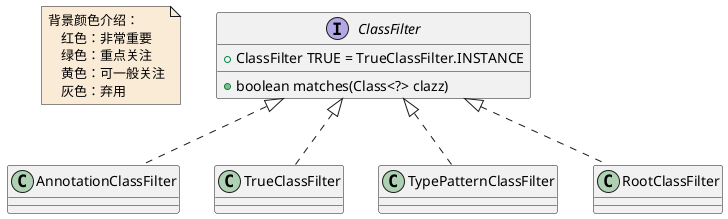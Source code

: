@startuml

note  as N1 #FAEBD7
    背景颜色介绍：
        红色：非常重要
        绿色：重点关注
        黄色：可一般关注
        灰色：弃用
end note



interface ClassFilter
ClassFilter : +boolean matches(Class<?> clazz)
ClassFilter : +ClassFilter TRUE = TrueClassFilter.INSTANCE
class AnnotationClassFilter
class TrueClassFilter
class TypePatternClassFilter
class RootClassFilter



ClassFilter <|.. AnnotationClassFilter
ClassFilter <|.. TrueClassFilter
ClassFilter <|.. TypePatternClassFilter
ClassFilter <|.. RootClassFilter



@enduml